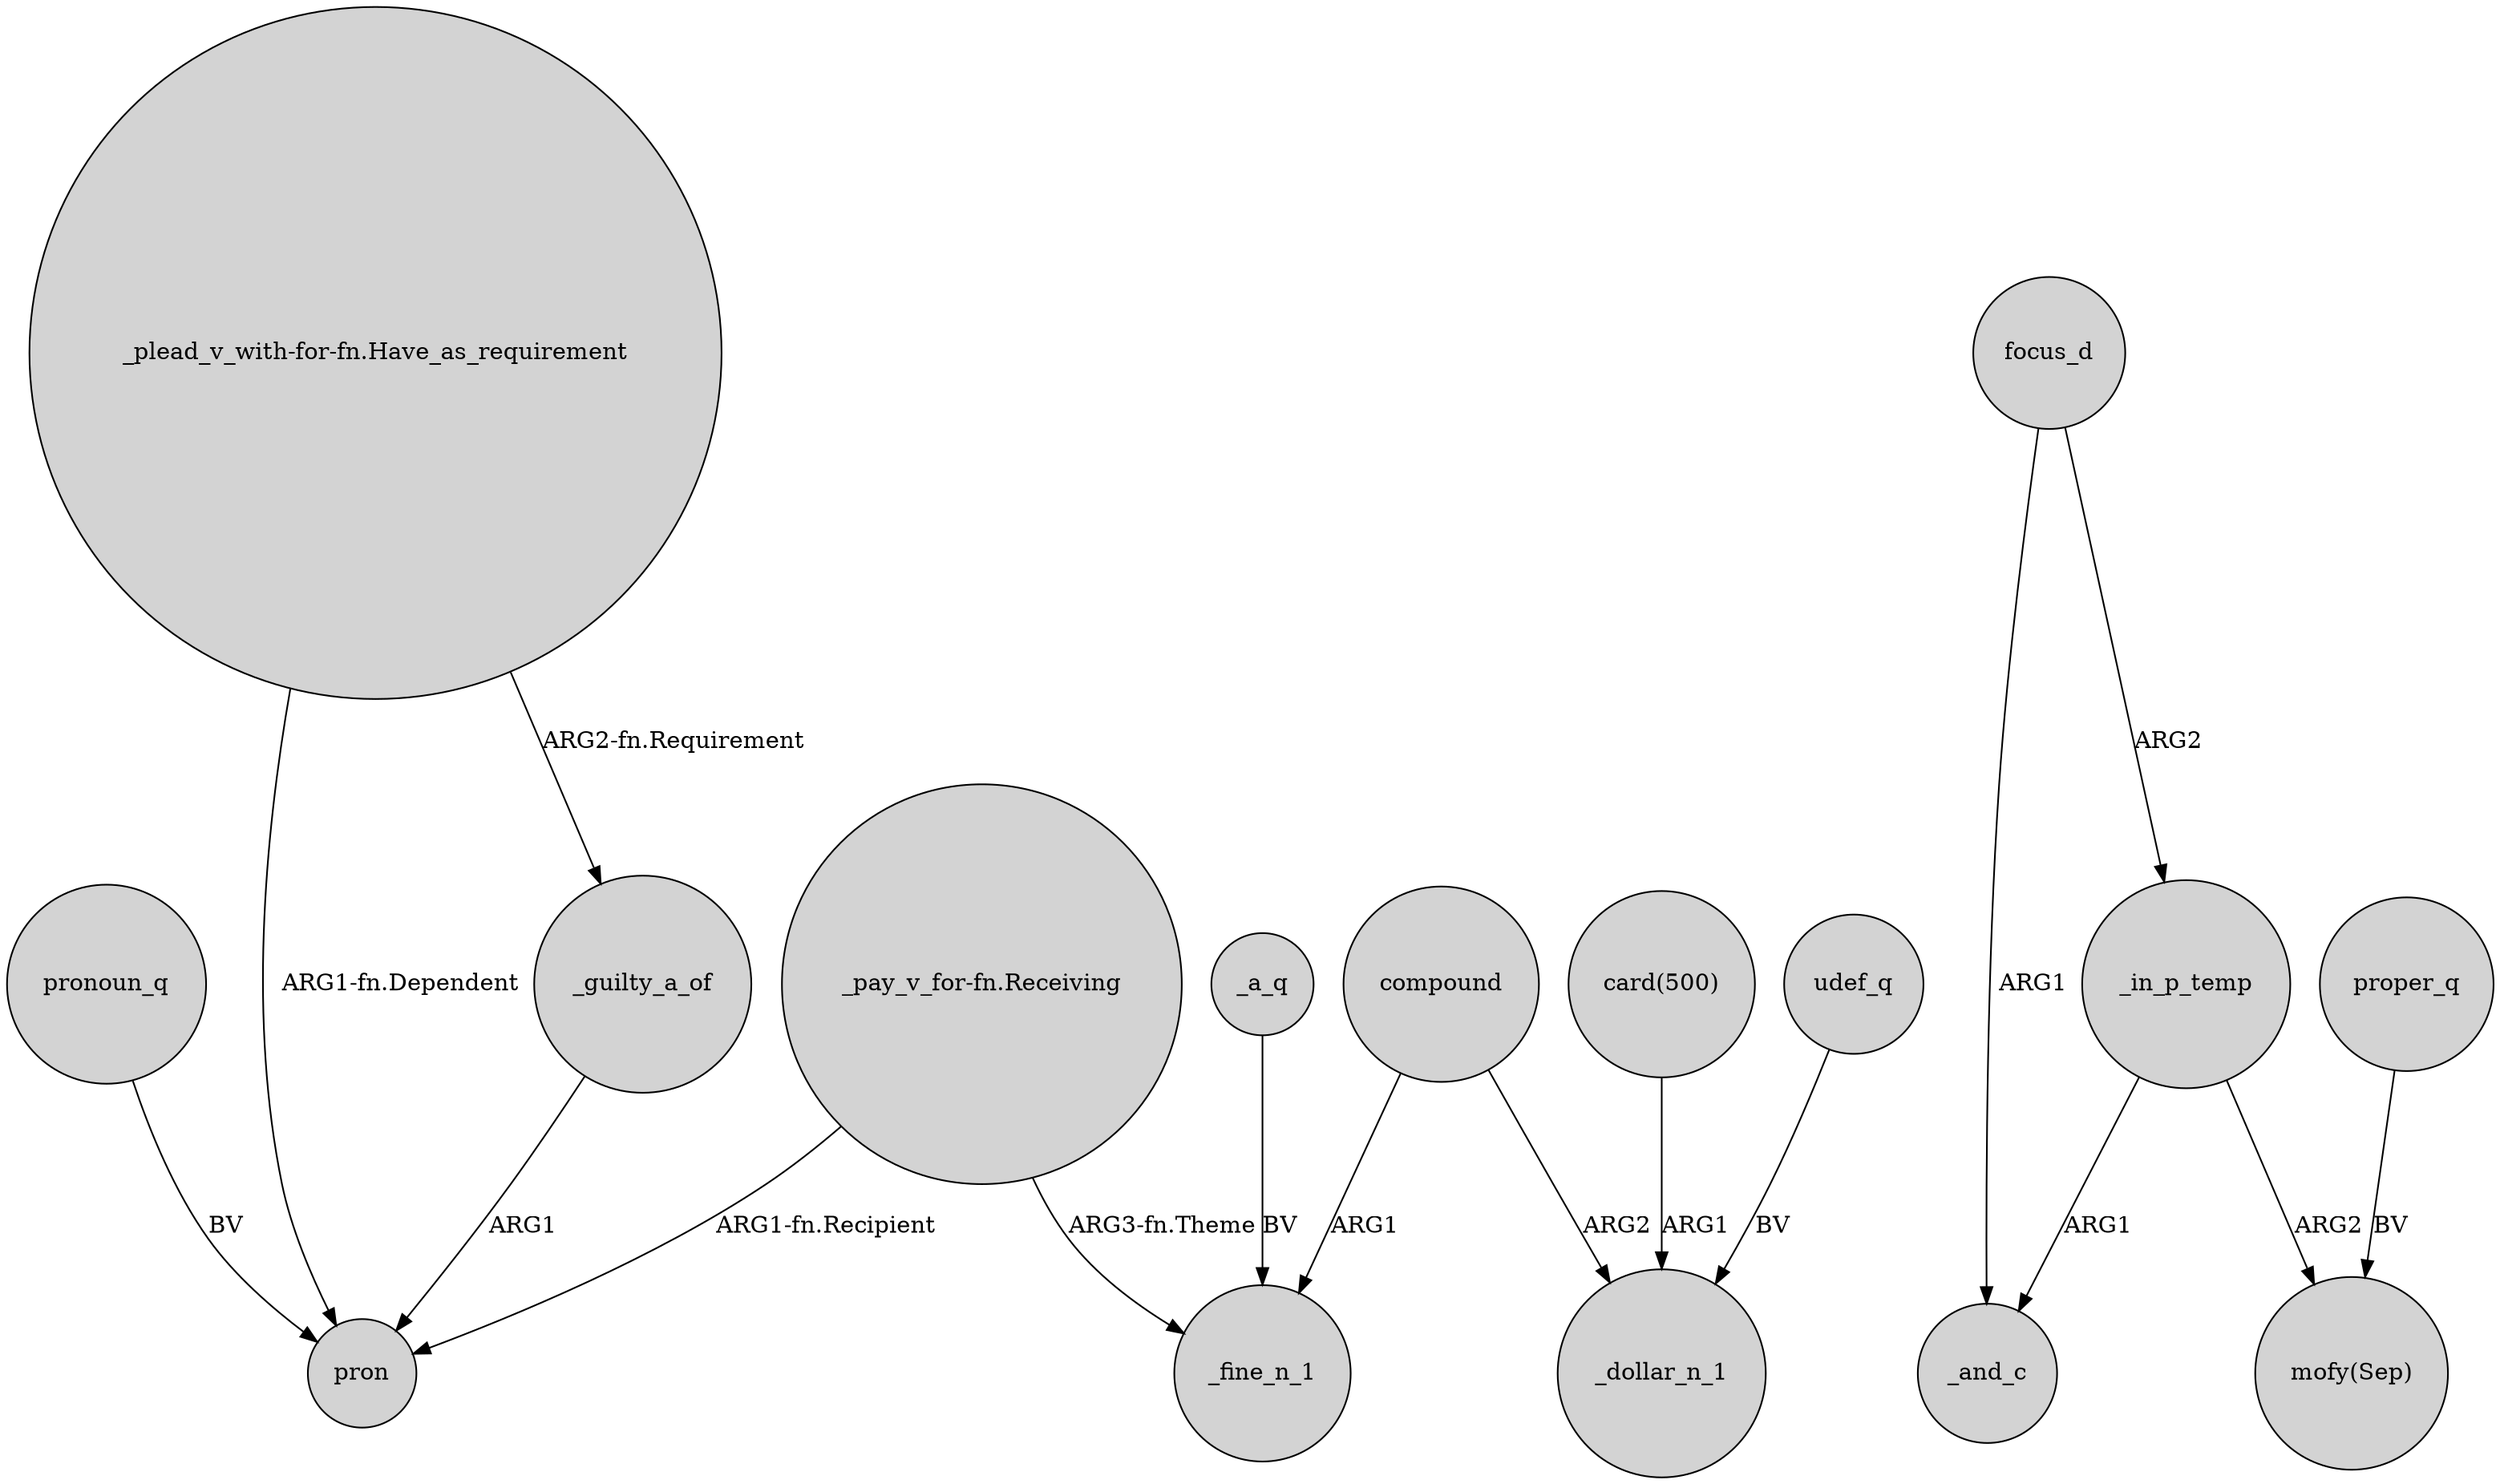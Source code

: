 digraph {
	node [shape=circle style=filled]
	"_plead_v_with-for-fn.Have_as_requirement" -> pron [label="ARG1-fn.Dependent"]
	focus_d -> _and_c [label=ARG1]
	pronoun_q -> pron [label=BV]
	"_pay_v_for-fn.Receiving" -> pron [label="ARG1-fn.Recipient"]
	_in_p_temp -> "mofy(Sep)" [label=ARG2]
	_in_p_temp -> _and_c [label=ARG1]
	_guilty_a_of -> pron [label=ARG1]
	proper_q -> "mofy(Sep)" [label=BV]
	compound -> _fine_n_1 [label=ARG1]
	compound -> _dollar_n_1 [label=ARG2]
	"_pay_v_for-fn.Receiving" -> _fine_n_1 [label="ARG3-fn.Theme"]
	_a_q -> _fine_n_1 [label=BV]
	"_plead_v_with-for-fn.Have_as_requirement" -> _guilty_a_of [label="ARG2-fn.Requirement"]
	"card(500)" -> _dollar_n_1 [label=ARG1]
	udef_q -> _dollar_n_1 [label=BV]
	focus_d -> _in_p_temp [label=ARG2]
}
